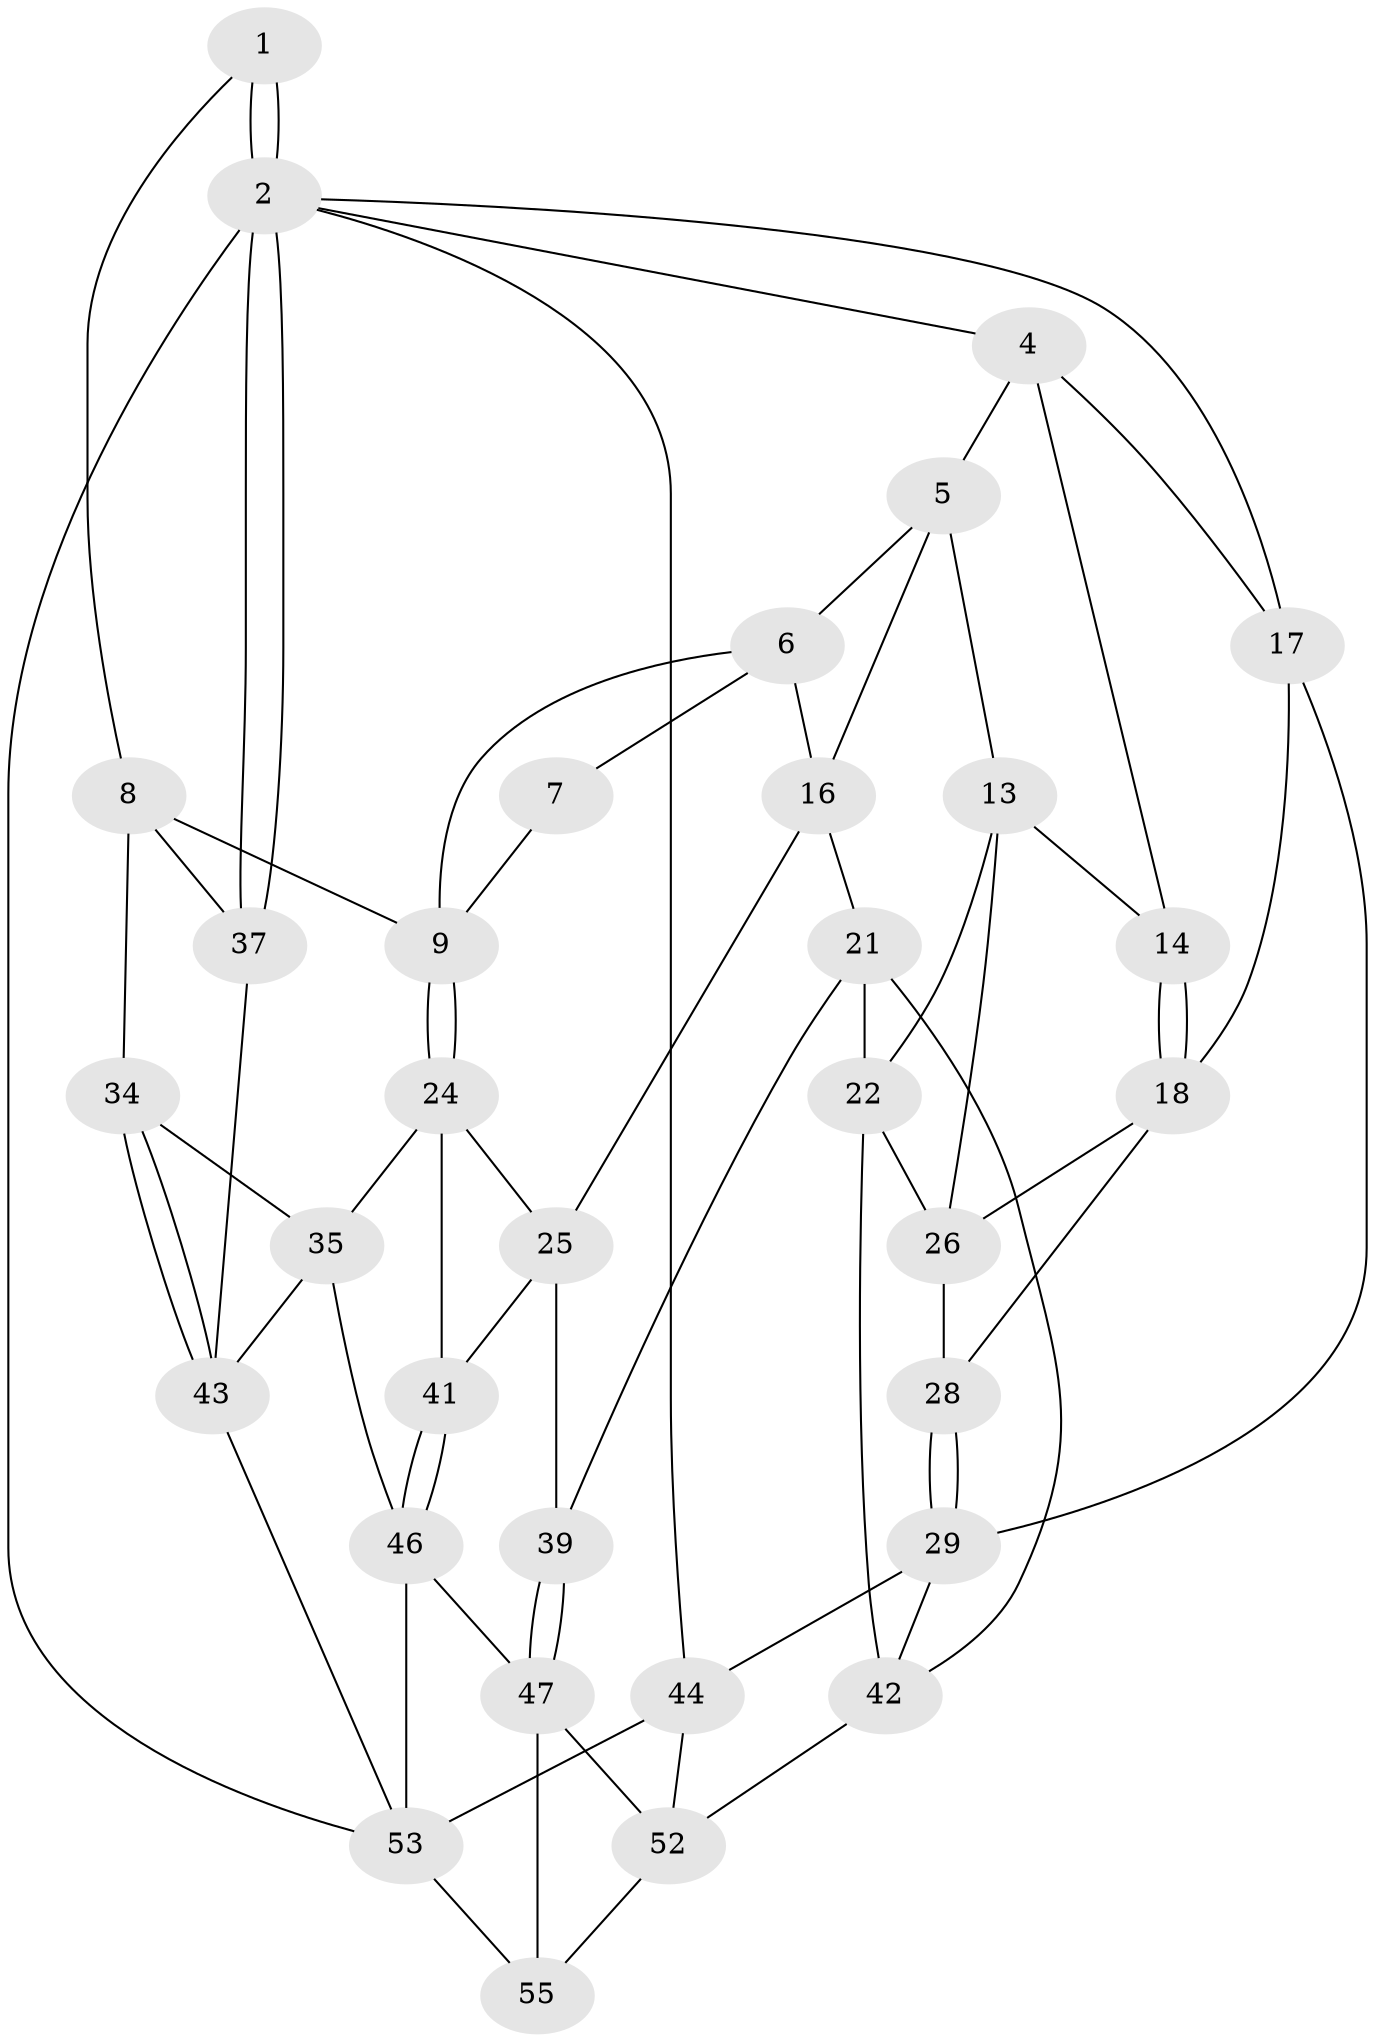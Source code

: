 // Generated by graph-tools (version 1.1) at 2025/24/03/03/25 07:24:36]
// undirected, 33 vertices, 70 edges
graph export_dot {
graph [start="1"]
  node [color=gray90,style=filled];
  1 [pos="+0.8944973094790898+0"];
  2 [pos="+1+0",super="+3"];
  4 [pos="+0.2526853556742051+0",super="+15"];
  5 [pos="+0.3777569083874691+0",super="+12"];
  6 [pos="+0.45653649082124925+0",super="+11"];
  7 [pos="+0.7546886504244523+0"];
  8 [pos="+0.8975791678839647+0.2695226974819326",super="+33"];
  9 [pos="+0.8197116741491306+0.26763658466023604",super="+10"];
  13 [pos="+0.22863990009233634+0.30350401807866323",super="+23"];
  14 [pos="+0.1450512167558746+0.2555738641115396"];
  16 [pos="+0.4742610630737516+0.28153777079829306",super="+20"];
  17 [pos="+0+0.10452951161101524",super="+19"];
  18 [pos="+0+0.339832547902945",super="+27"];
  21 [pos="+0.38054878837232614+0.47086267865061315",super="+40"];
  22 [pos="+0.2754560880059883+0.3868776070505687",super="+32"];
  24 [pos="+0.7356936792395136+0.38886095613592353",super="+36"];
  25 [pos="+0.6058175800196856+0.4337367464359423",super="+38"];
  26 [pos="+0.1985658272950871+0.3883583409431176",super="+31"];
  28 [pos="+0.08022940939965438+0.5552182167988902"];
  29 [pos="+0+0.6716438039994361",super="+30"];
  34 [pos="+0.8154841131982018+0.6422716889159956"];
  35 [pos="+0.8094300305554069+0.6447993166996593",super="+48"];
  37 [pos="+1+0.2920658104687334"];
  39 [pos="+0.45998870772214623+0.6513888280896548"];
  41 [pos="+0.7100855059876324+0.6574635508585025"];
  42 [pos="+0.3141934486624937+0.6481080325563546",super="+45"];
  43 [pos="+1+0.6114260202687303",super="+50"];
  44 [pos="+0+1"];
  46 [pos="+0.6621847217299103+0.7789907264990585",super="+49"];
  47 [pos="+0.5189057678568162+0.7936757835775403",super="+51"];
  52 [pos="+0.2392538464394583+0.7881368216941351",super="+56"];
  53 [pos="+1+1",super="+54"];
  55 [pos="+0.4380809104400879+1"];
  1 -- 2;
  1 -- 2;
  1 -- 8;
  2 -- 37;
  2 -- 37;
  2 -- 53;
  2 -- 17;
  2 -- 4;
  2 -- 44;
  4 -- 5;
  4 -- 17;
  4 -- 14;
  5 -- 6;
  5 -- 16;
  5 -- 13;
  6 -- 7;
  6 -- 16;
  6 -- 9;
  7 -- 9;
  8 -- 9;
  8 -- 34;
  8 -- 37;
  9 -- 24;
  9 -- 24;
  13 -- 14;
  13 -- 26;
  13 -- 22;
  14 -- 18;
  14 -- 18;
  16 -- 25;
  16 -- 21;
  17 -- 18;
  17 -- 29;
  18 -- 26;
  18 -- 28;
  21 -- 22;
  21 -- 42;
  21 -- 39;
  22 -- 26;
  22 -- 42;
  24 -- 25;
  24 -- 41;
  24 -- 35;
  25 -- 39;
  25 -- 41;
  26 -- 28;
  28 -- 29;
  28 -- 29;
  29 -- 42;
  29 -- 44;
  34 -- 35;
  34 -- 43;
  34 -- 43;
  35 -- 46;
  35 -- 43;
  37 -- 43;
  39 -- 47;
  39 -- 47;
  41 -- 46;
  41 -- 46;
  42 -- 52;
  43 -- 53;
  44 -- 53;
  44 -- 52;
  46 -- 47;
  46 -- 53;
  47 -- 52;
  47 -- 55;
  52 -- 55;
  53 -- 55;
}
